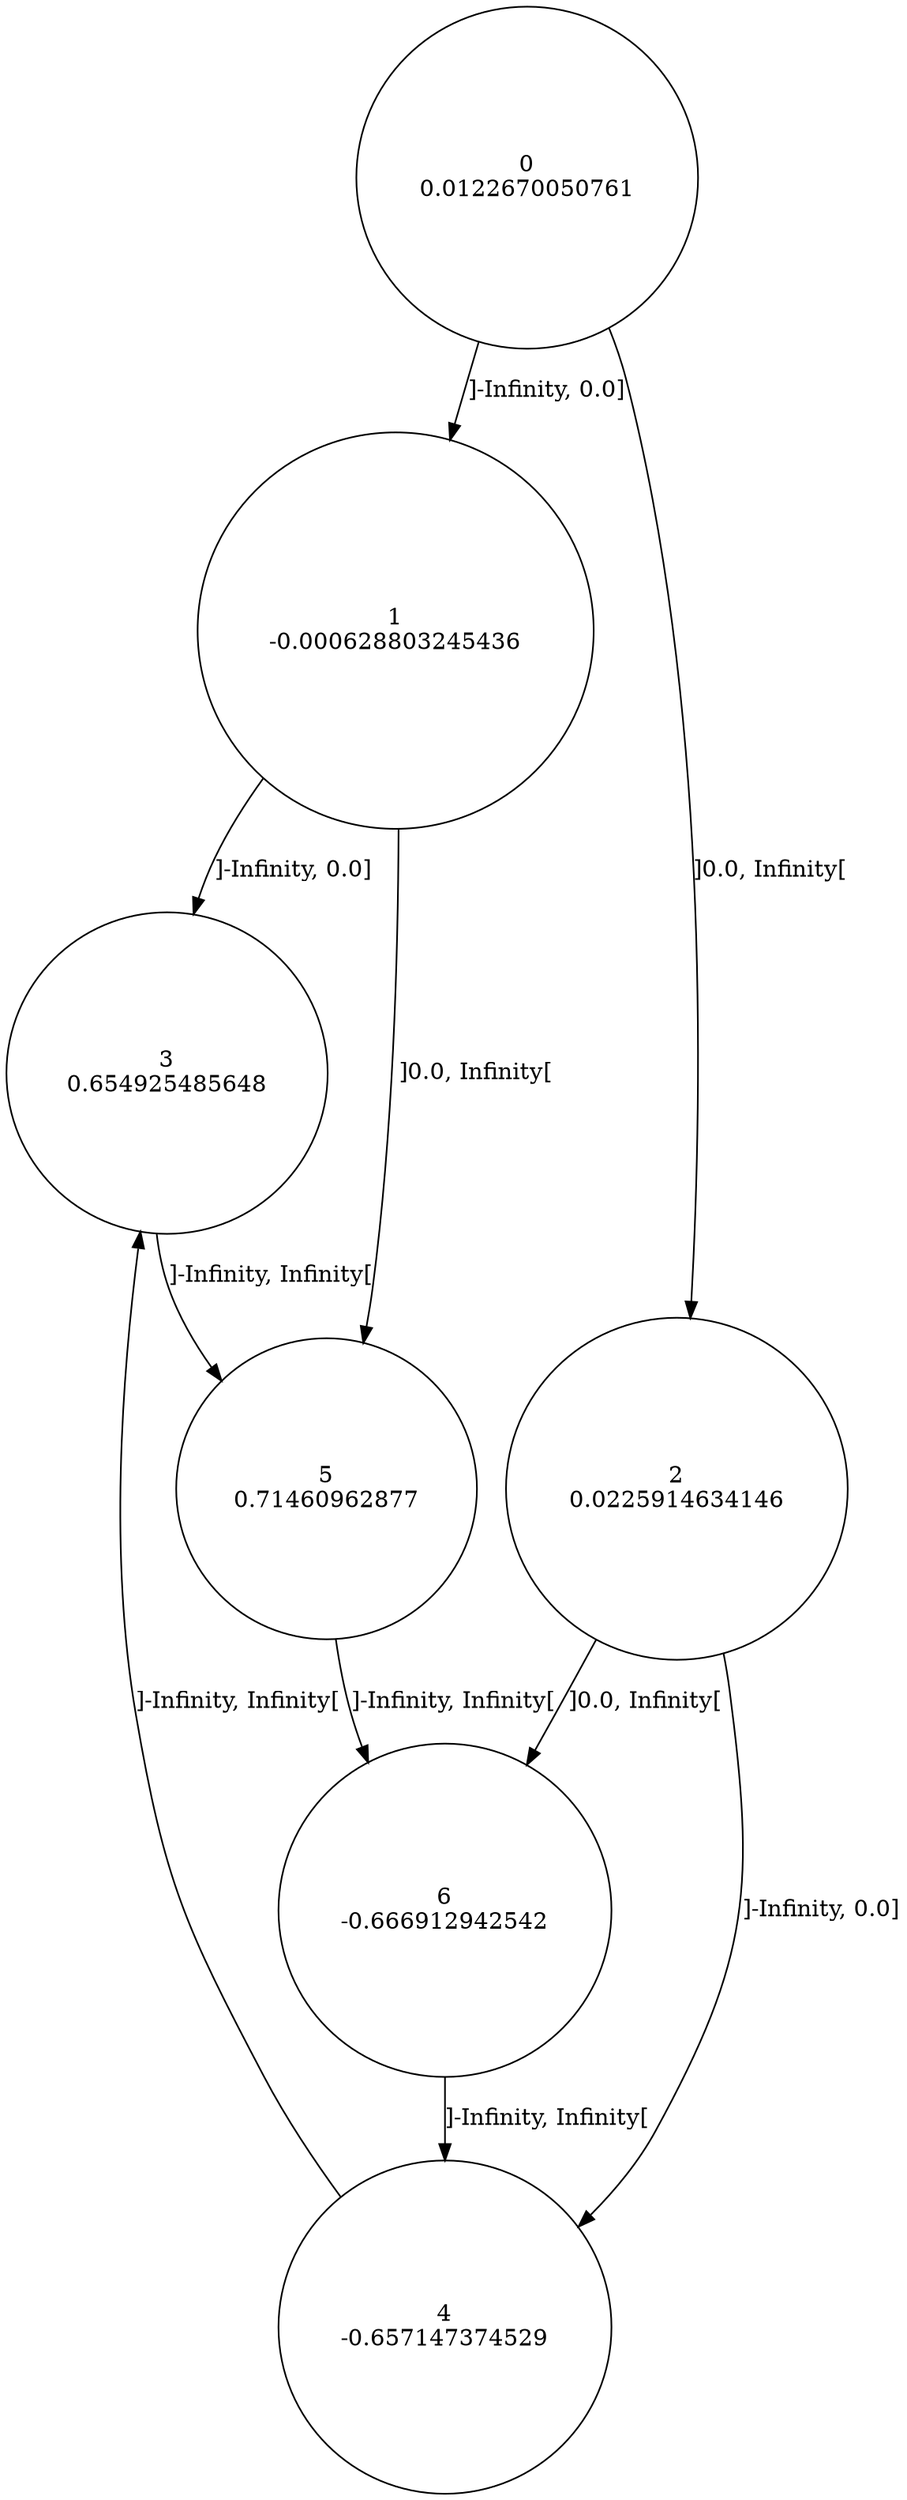 digraph a {
0 [shape=circle, label="0\n0.0122670050761"];
	0 -> 1 [label="]-Infinity, 0.0]"];
	0 -> 2 [label="]0.0, Infinity["];
1 [shape=circle, label="1\n-0.000628803245436"];
	1 -> 3 [label="]-Infinity, 0.0]"];
	1 -> 5 [label="]0.0, Infinity["];
2 [shape=circle, label="2\n0.0225914634146"];
	2 -> 4 [label="]-Infinity, 0.0]"];
	2 -> 6 [label="]0.0, Infinity["];
3 [shape=circle, label="3\n0.654925485648"];
	3 -> 5 [label="]-Infinity, Infinity["];
4 [shape=circle, label="4\n-0.657147374529"];
	4 -> 3 [label="]-Infinity, Infinity["];
5 [shape=circle, label="5\n0.71460962877"];
	5 -> 6 [label="]-Infinity, Infinity["];
6 [shape=circle, label="6\n-0.666912942542"];
	6 -> 4 [label="]-Infinity, Infinity["];
}